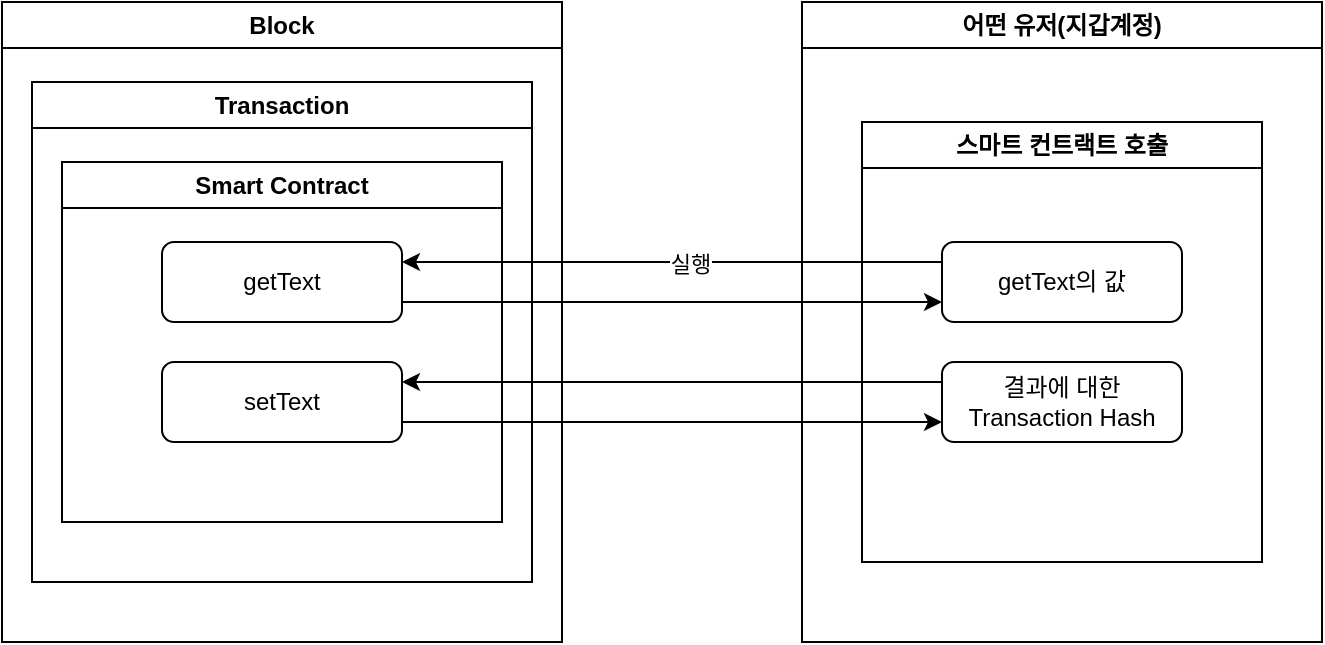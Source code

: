 <mxfile version="20.8.18" type="device"><diagram name="페이지-1" id="c_kMm4TmF8H_1fVjtcAv"><mxGraphModel dx="954" dy="623" grid="1" gridSize="10" guides="1" tooltips="1" connect="1" arrows="1" fold="1" page="1" pageScale="1" pageWidth="3300" pageHeight="4681" math="0" shadow="0"><root><mxCell id="0"/><mxCell id="1" parent="0"/><mxCell id="zx2W-s8GD8a_4BxYytVY-1" value="Block" style="swimlane;whiteSpace=wrap;html=1;" vertex="1" parent="1"><mxGeometry x="200" y="80" width="280" height="320" as="geometry"/></mxCell><mxCell id="zx2W-s8GD8a_4BxYytVY-2" value="Transaction" style="swimlane;whiteSpace=wrap;html=1;" vertex="1" parent="zx2W-s8GD8a_4BxYytVY-1"><mxGeometry x="15" y="40" width="250" height="250" as="geometry"/></mxCell><mxCell id="zx2W-s8GD8a_4BxYytVY-3" value="Smart Contract" style="swimlane;whiteSpace=wrap;html=1;" vertex="1" parent="zx2W-s8GD8a_4BxYytVY-2"><mxGeometry x="15" y="40" width="220" height="180" as="geometry"/></mxCell><mxCell id="zx2W-s8GD8a_4BxYytVY-4" value="getText" style="rounded=1;whiteSpace=wrap;html=1;" vertex="1" parent="zx2W-s8GD8a_4BxYytVY-3"><mxGeometry x="50" y="40" width="120" height="40" as="geometry"/></mxCell><mxCell id="zx2W-s8GD8a_4BxYytVY-24" value="setText" style="rounded=1;whiteSpace=wrap;html=1;" vertex="1" parent="zx2W-s8GD8a_4BxYytVY-3"><mxGeometry x="50" y="100" width="120" height="40" as="geometry"/></mxCell><mxCell id="zx2W-s8GD8a_4BxYytVY-5" value="어떤 유저(지갑계정)" style="swimlane;whiteSpace=wrap;html=1;" vertex="1" parent="1"><mxGeometry x="600" y="80" width="260" height="320" as="geometry"/></mxCell><mxCell id="zx2W-s8GD8a_4BxYytVY-6" value="스마트 컨트랙트 호출" style="swimlane;whiteSpace=wrap;html=1;" vertex="1" parent="zx2W-s8GD8a_4BxYytVY-5"><mxGeometry x="30" y="60" width="200" height="220" as="geometry"/></mxCell><mxCell id="zx2W-s8GD8a_4BxYytVY-25" value="getText의 값" style="rounded=1;whiteSpace=wrap;html=1;" vertex="1" parent="zx2W-s8GD8a_4BxYytVY-6"><mxGeometry x="40" y="60" width="120" height="40" as="geometry"/></mxCell><mxCell id="zx2W-s8GD8a_4BxYytVY-26" value="결과에 대한&lt;br&gt;Transaction Hash" style="rounded=1;whiteSpace=wrap;html=1;" vertex="1" parent="zx2W-s8GD8a_4BxYytVY-6"><mxGeometry x="40" y="120" width="120" height="40" as="geometry"/></mxCell><mxCell id="zx2W-s8GD8a_4BxYytVY-27" style="edgeStyle=orthogonalEdgeStyle;rounded=0;orthogonalLoop=1;jettySize=auto;html=1;exitX=0;exitY=0.25;exitDx=0;exitDy=0;entryX=1;entryY=0.25;entryDx=0;entryDy=0;" edge="1" parent="1" source="zx2W-s8GD8a_4BxYytVY-25" target="zx2W-s8GD8a_4BxYytVY-4"><mxGeometry relative="1" as="geometry"/></mxCell><mxCell id="zx2W-s8GD8a_4BxYytVY-31" value="실행" style="edgeLabel;html=1;align=center;verticalAlign=middle;resizable=0;points=[];" vertex="1" connectable="0" parent="zx2W-s8GD8a_4BxYytVY-27"><mxGeometry x="-0.067" y="1" relative="1" as="geometry"><mxPoint as="offset"/></mxGeometry></mxCell><mxCell id="zx2W-s8GD8a_4BxYytVY-28" style="edgeStyle=orthogonalEdgeStyle;rounded=0;orthogonalLoop=1;jettySize=auto;html=1;exitX=1;exitY=0.75;exitDx=0;exitDy=0;entryX=0;entryY=0.75;entryDx=0;entryDy=0;" edge="1" parent="1" source="zx2W-s8GD8a_4BxYytVY-4" target="zx2W-s8GD8a_4BxYytVY-25"><mxGeometry relative="1" as="geometry"/></mxCell><mxCell id="zx2W-s8GD8a_4BxYytVY-29" style="edgeStyle=orthogonalEdgeStyle;rounded=0;orthogonalLoop=1;jettySize=auto;html=1;exitX=0;exitY=0.25;exitDx=0;exitDy=0;entryX=1;entryY=0.25;entryDx=0;entryDy=0;" edge="1" parent="1" source="zx2W-s8GD8a_4BxYytVY-26" target="zx2W-s8GD8a_4BxYytVY-24"><mxGeometry relative="1" as="geometry"/></mxCell><mxCell id="zx2W-s8GD8a_4BxYytVY-30" style="edgeStyle=orthogonalEdgeStyle;rounded=0;orthogonalLoop=1;jettySize=auto;html=1;exitX=1;exitY=0.75;exitDx=0;exitDy=0;entryX=0;entryY=0.75;entryDx=0;entryDy=0;" edge="1" parent="1" source="zx2W-s8GD8a_4BxYytVY-24" target="zx2W-s8GD8a_4BxYytVY-26"><mxGeometry relative="1" as="geometry"/></mxCell></root></mxGraphModel></diagram></mxfile>